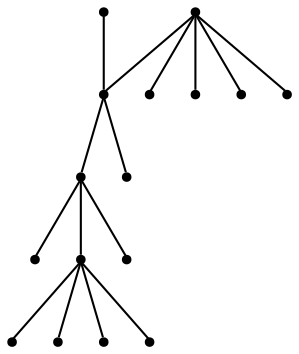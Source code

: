 graph {
  node [shape=point,comment="{\"directed\":false,\"doi\":\"10.1007/978-3-540-31843-9_29\",\"figure\":\"4 (2)\"}"]

  v0 [pos="1526.2838662790698,754.9687743186953"]
  v1 [pos="1314.9946402616279,907.2187145551047"]
  v2 [pos="1586.7952034883722,679.4687310854595"]
  v3 [pos="1549.0381586119186,679.4687310854595"]
  v4 [pos="1505.0299827398255,678.2187501589459"]
  v5 [pos="1466.0226925872093,679.4687310854595"]
  v6 [pos="1375.2558139534883,830.4687857627871"]
  v7 [pos="1420.5142033066859,754.9687743186952"]
  v8 [pos="1376.2559593023254,752.9687603314719"]
  v9 [pos="1390.5086664244186,679.4687310854595"]
  v10 [pos="1329.9974246002907,679.4687310854595"]
  v11 [pos="1361.5032748909885,678.2187501589458"]
  v12 [pos="1420.514203306686,679.4687310854595"]
  v13 [pos="1329.9974246002907,754.9687743186952"]
  v14 [pos="1254.4833030523255,830.4687857627871"]
  v15 [pos="1148.713703670058,830.4687857627871"]

  v0 -- v1 [id="-1",pos="1526.2838662790698,754.9687743186953 1522.566515261628,762.7937674522402 1520.6411337209302,766.9812877972922 1518.5491460755813,771.0645397504172 1510.5393350290697,787.48121658961 1502.0461119186045,803.8854320844016 1492.977652616279,819.7313030560813 1481.2755450581394,839.5687460899355 1469.3774527616279,858.2228700319928 1449.5363190406977,870.818873246511 1428.4615370639535,884.5812837282818 1399.6020530523256,890.1563366254172 1375.339117005814,895.3771313031516 1355.2937318313952,899.4270682334902 1335.090007267442,902.8895417849225 1314.9946402616279,907.2187145551047"]
  v15 -- v1 [id="-2",pos="1148.713703670058,830.4687857627871 1314.9946402616279,907.2187145551047 1314.9946402616279,907.2187145551047 1314.9946402616279,907.2187145551047"]
  v8 -- v12 [id="-3",pos="1376.2559593023254,752.9687603314719 1420.514203306686,679.4687310854595 1420.514203306686,679.4687310854595 1420.514203306686,679.4687310854595"]
  v8 -- v11 [id="-4",pos="1376.2559593023254,752.9687603314719 1361.5032748909885,678.2187501589458 1361.5032748909885,678.2187501589458 1361.5032748909885,678.2187501589458"]
  v8 -- v10 [id="-5",pos="1376.2559593023254,752.9687603314719 1329.9974246002907,679.4687310854595 1329.9974246002907,679.4687310854595 1329.9974246002907,679.4687310854595"]
  v8 -- v9 [id="-6",pos="1376.2559593023254,752.9687603314719 1390.5086664244186,679.4687310854595 1390.5086664244186,679.4687310854595 1390.5086664244186,679.4687310854595"]
  v6 -- v7 [id="-7",pos="1375.2558139534883,830.4687857627871 1420.5142033066859,754.9687743186952 1420.5142033066859,754.9687743186952 1420.5142033066859,754.9687743186952"]
  v0 -- v5 [id="-15",pos="1526.2838662790698,754.9687743186953 1466.0226925872093,679.4687310854595 1466.0226925872093,679.4687310854595 1466.0226925872093,679.4687310854595"]
  v0 -- v4 [id="-16",pos="1526.2838662790698,754.9687743186953 1505.0299827398255,678.2187501589459 1505.0299827398255,678.2187501589459 1505.0299827398255,678.2187501589459"]
  v0 -- v3 [id="-17",pos="1526.2838662790698,754.9687743186953 1549.0381586119186,679.4687310854595 1549.0381586119186,679.4687310854595 1549.0381586119186,679.4687310854595"]
  v0 -- v2 [id="-18",pos="1526.2838662790698,754.9687743186953 1586.7952034883722,679.4687310854595 1586.7952034883722,679.4687310854595 1586.7952034883722,679.4687310854595"]
  v6 -- v13 [id="-19",pos="1375.2558139534883,830.4687857627871 1329.9974246002907,754.9687743186952 1329.9974246002907,754.9687743186952 1329.9974246002907,754.9687743186952"]
  v6 -- v8 [id="-20",pos="1375.2558139534883,830.4687857627871 1376.2559593023254,752.9687603314719 1376.2559593023254,752.9687603314719 1376.2559593023254,752.9687603314719"]
  v1 -- v14 [id="-21",pos="1314.9946402616279,907.2187145551047 1254.4833030523255,830.4687857627871 1254.4833030523255,830.4687857627871 1254.4833030523255,830.4687857627871"]
  v1 -- v6 [id="-22",pos="1314.9946402616279,907.2187145551047 1375.2558139534883,830.4687857627871 1375.2558139534883,830.4687857627871 1375.2558139534883,830.4687857627871"]
}